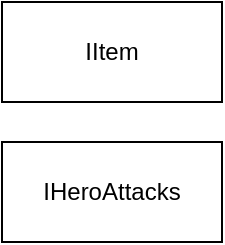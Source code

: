 <mxfile version="21.6.6" type="github">
  <diagram name="Page-1" id="e7e014a7-5840-1c2e-5031-d8a46d1fe8dd">
    <mxGraphModel dx="1391" dy="768" grid="1" gridSize="10" guides="1" tooltips="1" connect="1" arrows="1" fold="1" page="1" pageScale="1" pageWidth="1169" pageHeight="826" background="none" math="0" shadow="0">
      <root>
        <mxCell id="0" />
        <mxCell id="1" parent="0" />
        <mxCell id="dEQvfyChp-KaKFzWg-nH-41" value="IItem" style="html=1;whiteSpace=wrap;" vertex="1" parent="1">
          <mxGeometry x="150" y="180" width="110" height="50" as="geometry" />
        </mxCell>
        <mxCell id="dEQvfyChp-KaKFzWg-nH-43" value="IHeroAttacks" style="html=1;whiteSpace=wrap;" vertex="1" parent="1">
          <mxGeometry x="150" y="250" width="110" height="50" as="geometry" />
        </mxCell>
      </root>
    </mxGraphModel>
  </diagram>
</mxfile>
